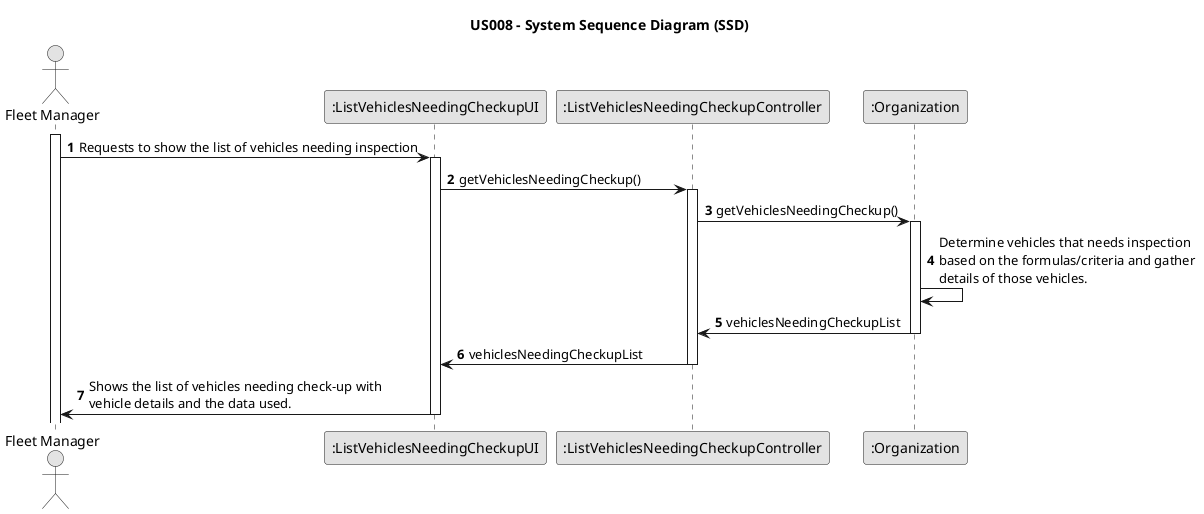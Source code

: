 @startuml
skinparam monochrome true
skinparam packageStyle rectangle
skinparam shadowing false

title US008 - System Sequence Diagram (SSD)

autonumber

actor "Fleet Manager" as Employee
participant ":ListVehiclesNeedingCheckupUI" as UI
participant ":ListVehiclesNeedingCheckupController" as CTRL
participant ":Organization" as ORG

activate Employee

    Employee -> UI : Requests to show the list of vehicles needing inspection
    activate UI

        UI -> CTRL : getVehiclesNeedingCheckup()
        activate CTRL

            CTRL-> ORG : getVehiclesNeedingCheckup()
            activate ORG
                ORG -> ORG : Determine vehicles that needs inspection \nbased on the formulas/criteria and gather \ndetails of those vehicles.
                ORG -> CTRL : vehiclesNeedingCheckupList
            deactivate ORG
            CTRL -> UI : vehiclesNeedingCheckupList
        deactivate CTRL

        UI -> Employee : Shows the list of vehicles needing check-up with \nvehicle details and the data used.

    deactivate UI

@enduml